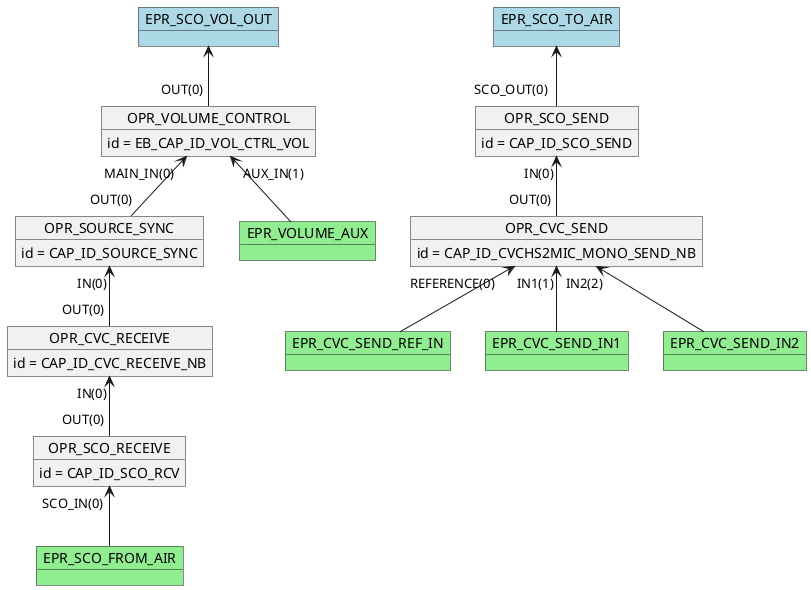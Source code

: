 @startuml

    object OPR_SCO_RECEIVE
    OPR_SCO_RECEIVE : id = CAP_ID_SCO_RCV
    object OPR_SCO_SEND
    OPR_SCO_SEND : id = CAP_ID_SCO_SEND
    object OPR_CVC_RECEIVE
    OPR_CVC_RECEIVE : id = CAP_ID_CVC_RECEIVE_NB
    object OPR_CVC_SEND
    OPR_CVC_SEND : id = CAP_ID_CVCHS2MIC_MONO_SEND_NB
    object OPR_SOURCE_SYNC
    OPR_SOURCE_SYNC : id = CAP_ID_SOURCE_SYNC
    object OPR_VOLUME_CONTROL
    OPR_VOLUME_CONTROL : id = EB_CAP_ID_VOL_CTRL_VOL
    OPR_CVC_RECEIVE "IN(0)"<-- "OUT(0)" OPR_SCO_RECEIVE
    OPR_SOURCE_SYNC "IN(0)"<-- "OUT(0)" OPR_CVC_RECEIVE
    OPR_VOLUME_CONTROL "MAIN_IN(0)"<-- "OUT(0)" OPR_SOURCE_SYNC
    OPR_SCO_SEND "IN(0)"<-- "OUT(0)" OPR_CVC_SEND
    object EPR_SCO_FROM_AIR #lightgreen
    OPR_SCO_RECEIVE "SCO_IN(0)" <-- EPR_SCO_FROM_AIR
    object EPR_VOLUME_AUX #lightgreen
    OPR_VOLUME_CONTROL "AUX_IN(1)" <-- EPR_VOLUME_AUX
    object EPR_CVC_SEND_REF_IN #lightgreen
    OPR_CVC_SEND "REFERENCE(0)" <-- EPR_CVC_SEND_REF_IN
    object EPR_CVC_SEND_IN1 #lightgreen
    OPR_CVC_SEND "IN1(1)" <-- EPR_CVC_SEND_IN1
    object EPR_CVC_SEND_IN2 #lightgreen
    OPR_CVC_SEND "IN2(2)" <-- EPR_CVC_SEND_IN2
    object EPR_SCO_TO_AIR #lightblue
    EPR_SCO_TO_AIR <-- "SCO_OUT(0)" OPR_SCO_SEND
    object EPR_SCO_VOL_OUT #lightblue
    EPR_SCO_VOL_OUT <-- "OUT(0)" OPR_VOLUME_CONTROL
@enduml
